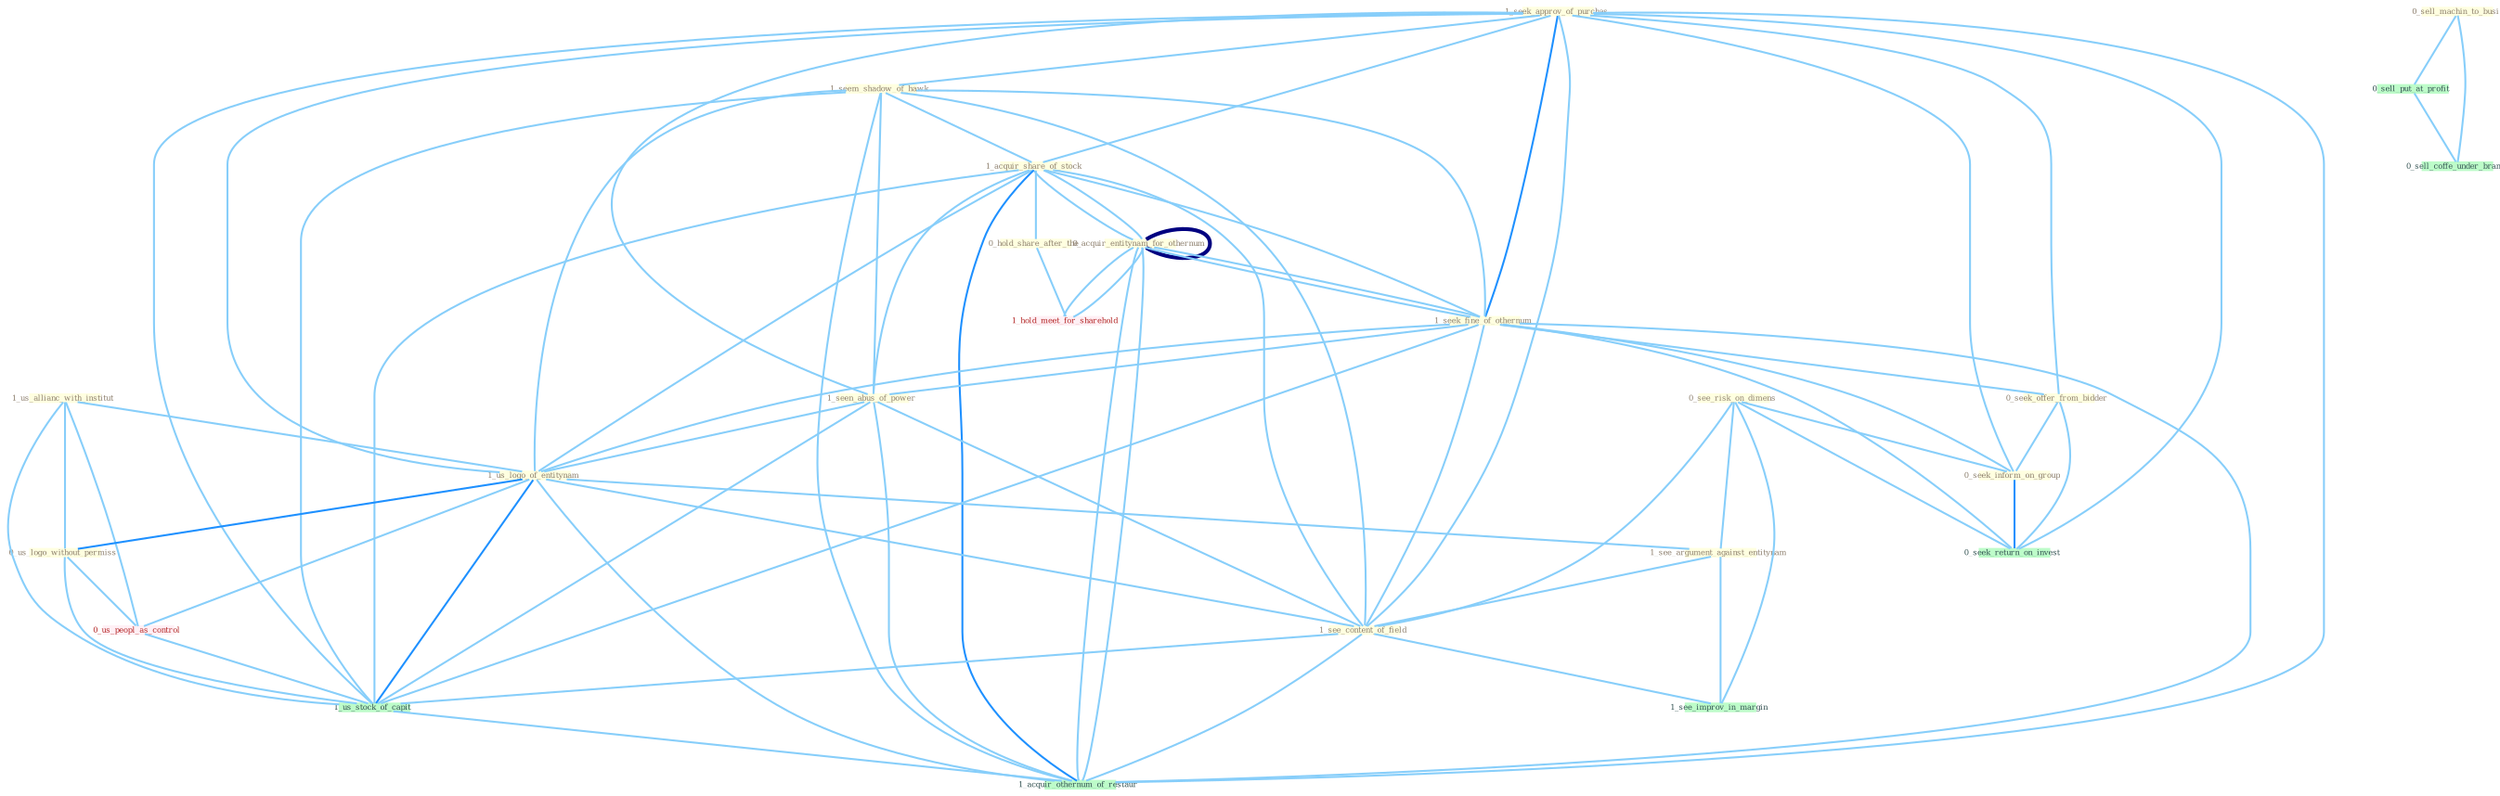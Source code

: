 Graph G{ 
    node
    [shape=polygon,style=filled,width=.5,height=.06,color="#BDFCC9",fixedsize=true,fontsize=4,
    fontcolor="#2f4f4f"];
    {node
    [color="#ffffe0", fontcolor="#8b7d6b"] "1_seek_approv_of_purchas " "1_seem_shadow_of_hawk " "0_acquir_entitynam_for_othernum " "1_acquir_share_of_stock " "1_seek_fine_of_othernum " "1_us_allianc_with_institut " "1_seen_abus_of_power " "0_seek_offer_from_bidder " "1_us_logo_of_entitynam " "0_see_risk_on_dimens " "0_seek_inform_on_group " "1_see_argument_against_entitynam " "0_acquir_entitynam_for_othernum " "1_see_content_of_field " "0_us_logo_without_permiss " "0_sell_machin_to_busi " "0_hold_share_after_the "}
{node [color="#fff0f5", fontcolor="#b22222"] "0_us_peopl_as_control " "1_hold_meet_for_sharehold "}
edge [color="#B0E2FF"];

	"1_seek_approv_of_purchas " -- "1_seem_shadow_of_hawk " [w="1", color="#87cefa" ];
	"1_seek_approv_of_purchas " -- "1_acquir_share_of_stock " [w="1", color="#87cefa" ];
	"1_seek_approv_of_purchas " -- "1_seek_fine_of_othernum " [w="2", color="#1e90ff" , len=0.8];
	"1_seek_approv_of_purchas " -- "1_seen_abus_of_power " [w="1", color="#87cefa" ];
	"1_seek_approv_of_purchas " -- "0_seek_offer_from_bidder " [w="1", color="#87cefa" ];
	"1_seek_approv_of_purchas " -- "1_us_logo_of_entitynam " [w="1", color="#87cefa" ];
	"1_seek_approv_of_purchas " -- "0_seek_inform_on_group " [w="1", color="#87cefa" ];
	"1_seek_approv_of_purchas " -- "1_see_content_of_field " [w="1", color="#87cefa" ];
	"1_seek_approv_of_purchas " -- "0_seek_return_on_invest " [w="1", color="#87cefa" ];
	"1_seek_approv_of_purchas " -- "1_us_stock_of_capit " [w="1", color="#87cefa" ];
	"1_seek_approv_of_purchas " -- "1_acquir_othernum_of_restaur " [w="1", color="#87cefa" ];
	"1_seem_shadow_of_hawk " -- "1_acquir_share_of_stock " [w="1", color="#87cefa" ];
	"1_seem_shadow_of_hawk " -- "1_seek_fine_of_othernum " [w="1", color="#87cefa" ];
	"1_seem_shadow_of_hawk " -- "1_seen_abus_of_power " [w="1", color="#87cefa" ];
	"1_seem_shadow_of_hawk " -- "1_us_logo_of_entitynam " [w="1", color="#87cefa" ];
	"1_seem_shadow_of_hawk " -- "1_see_content_of_field " [w="1", color="#87cefa" ];
	"1_seem_shadow_of_hawk " -- "1_us_stock_of_capit " [w="1", color="#87cefa" ];
	"1_seem_shadow_of_hawk " -- "1_acquir_othernum_of_restaur " [w="1", color="#87cefa" ];
	"0_acquir_entitynam_for_othernum " -- "1_acquir_share_of_stock " [w="1", color="#87cefa" ];
	"0_acquir_entitynam_for_othernum " -- "1_seek_fine_of_othernum " [w="1", color="#87cefa" ];
	"0_acquir_entitynam_for_othernum " -- "0_acquir_entitynam_for_othernum " [w="4", style=bold, color="#000080", len=0.4];
	"0_acquir_entitynam_for_othernum " -- "1_hold_meet_for_sharehold " [w="1", color="#87cefa" ];
	"0_acquir_entitynam_for_othernum " -- "1_acquir_othernum_of_restaur " [w="1", color="#87cefa" ];
	"1_acquir_share_of_stock " -- "1_seek_fine_of_othernum " [w="1", color="#87cefa" ];
	"1_acquir_share_of_stock " -- "1_seen_abus_of_power " [w="1", color="#87cefa" ];
	"1_acquir_share_of_stock " -- "1_us_logo_of_entitynam " [w="1", color="#87cefa" ];
	"1_acquir_share_of_stock " -- "0_acquir_entitynam_for_othernum " [w="1", color="#87cefa" ];
	"1_acquir_share_of_stock " -- "1_see_content_of_field " [w="1", color="#87cefa" ];
	"1_acquir_share_of_stock " -- "0_hold_share_after_the " [w="1", color="#87cefa" ];
	"1_acquir_share_of_stock " -- "1_us_stock_of_capit " [w="1", color="#87cefa" ];
	"1_acquir_share_of_stock " -- "1_acquir_othernum_of_restaur " [w="2", color="#1e90ff" , len=0.8];
	"1_seek_fine_of_othernum " -- "1_seen_abus_of_power " [w="1", color="#87cefa" ];
	"1_seek_fine_of_othernum " -- "0_seek_offer_from_bidder " [w="1", color="#87cefa" ];
	"1_seek_fine_of_othernum " -- "1_us_logo_of_entitynam " [w="1", color="#87cefa" ];
	"1_seek_fine_of_othernum " -- "0_seek_inform_on_group " [w="1", color="#87cefa" ];
	"1_seek_fine_of_othernum " -- "0_acquir_entitynam_for_othernum " [w="1", color="#87cefa" ];
	"1_seek_fine_of_othernum " -- "1_see_content_of_field " [w="1", color="#87cefa" ];
	"1_seek_fine_of_othernum " -- "0_seek_return_on_invest " [w="1", color="#87cefa" ];
	"1_seek_fine_of_othernum " -- "1_us_stock_of_capit " [w="1", color="#87cefa" ];
	"1_seek_fine_of_othernum " -- "1_acquir_othernum_of_restaur " [w="1", color="#87cefa" ];
	"1_us_allianc_with_institut " -- "1_us_logo_of_entitynam " [w="1", color="#87cefa" ];
	"1_us_allianc_with_institut " -- "0_us_logo_without_permiss " [w="1", color="#87cefa" ];
	"1_us_allianc_with_institut " -- "0_us_peopl_as_control " [w="1", color="#87cefa" ];
	"1_us_allianc_with_institut " -- "1_us_stock_of_capit " [w="1", color="#87cefa" ];
	"1_seen_abus_of_power " -- "1_us_logo_of_entitynam " [w="1", color="#87cefa" ];
	"1_seen_abus_of_power " -- "1_see_content_of_field " [w="1", color="#87cefa" ];
	"1_seen_abus_of_power " -- "1_us_stock_of_capit " [w="1", color="#87cefa" ];
	"1_seen_abus_of_power " -- "1_acquir_othernum_of_restaur " [w="1", color="#87cefa" ];
	"0_seek_offer_from_bidder " -- "0_seek_inform_on_group " [w="1", color="#87cefa" ];
	"0_seek_offer_from_bidder " -- "0_seek_return_on_invest " [w="1", color="#87cefa" ];
	"1_us_logo_of_entitynam " -- "1_see_argument_against_entitynam " [w="1", color="#87cefa" ];
	"1_us_logo_of_entitynam " -- "1_see_content_of_field " [w="1", color="#87cefa" ];
	"1_us_logo_of_entitynam " -- "0_us_logo_without_permiss " [w="2", color="#1e90ff" , len=0.8];
	"1_us_logo_of_entitynam " -- "0_us_peopl_as_control " [w="1", color="#87cefa" ];
	"1_us_logo_of_entitynam " -- "1_us_stock_of_capit " [w="2", color="#1e90ff" , len=0.8];
	"1_us_logo_of_entitynam " -- "1_acquir_othernum_of_restaur " [w="1", color="#87cefa" ];
	"0_see_risk_on_dimens " -- "0_seek_inform_on_group " [w="1", color="#87cefa" ];
	"0_see_risk_on_dimens " -- "1_see_argument_against_entitynam " [w="1", color="#87cefa" ];
	"0_see_risk_on_dimens " -- "1_see_content_of_field " [w="1", color="#87cefa" ];
	"0_see_risk_on_dimens " -- "0_seek_return_on_invest " [w="1", color="#87cefa" ];
	"0_see_risk_on_dimens " -- "1_see_improv_in_margin " [w="1", color="#87cefa" ];
	"0_seek_inform_on_group " -- "0_seek_return_on_invest " [w="2", color="#1e90ff" , len=0.8];
	"1_see_argument_against_entitynam " -- "1_see_content_of_field " [w="1", color="#87cefa" ];
	"1_see_argument_against_entitynam " -- "1_see_improv_in_margin " [w="1", color="#87cefa" ];
	"0_acquir_entitynam_for_othernum " -- "1_hold_meet_for_sharehold " [w="1", color="#87cefa" ];
	"0_acquir_entitynam_for_othernum " -- "1_acquir_othernum_of_restaur " [w="1", color="#87cefa" ];
	"1_see_content_of_field " -- "1_us_stock_of_capit " [w="1", color="#87cefa" ];
	"1_see_content_of_field " -- "1_see_improv_in_margin " [w="1", color="#87cefa" ];
	"1_see_content_of_field " -- "1_acquir_othernum_of_restaur " [w="1", color="#87cefa" ];
	"0_us_logo_without_permiss " -- "0_us_peopl_as_control " [w="1", color="#87cefa" ];
	"0_us_logo_without_permiss " -- "1_us_stock_of_capit " [w="1", color="#87cefa" ];
	"0_sell_machin_to_busi " -- "0_sell_put_at_profit " [w="1", color="#87cefa" ];
	"0_sell_machin_to_busi " -- "0_sell_coffe_under_brand " [w="1", color="#87cefa" ];
	"0_hold_share_after_the " -- "1_hold_meet_for_sharehold " [w="1", color="#87cefa" ];
	"0_us_peopl_as_control " -- "1_us_stock_of_capit " [w="1", color="#87cefa" ];
	"0_sell_put_at_profit " -- "0_sell_coffe_under_brand " [w="1", color="#87cefa" ];
	"1_us_stock_of_capit " -- "1_acquir_othernum_of_restaur " [w="1", color="#87cefa" ];
}